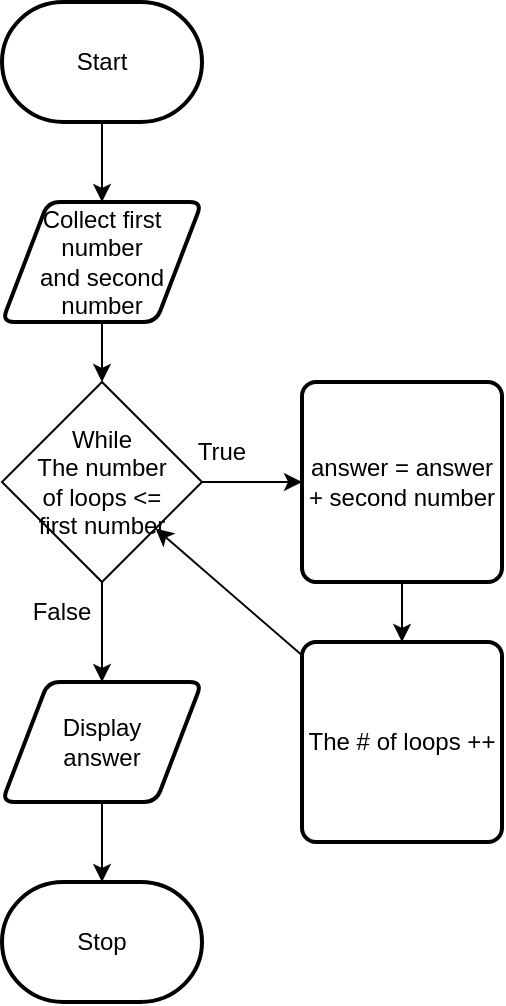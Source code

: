 <mxfile>
    <diagram id="HIP3nbAZw_EuaXWnEj3U" name="Page-1">
        <mxGraphModel dx="606" dy="562" grid="1" gridSize="10" guides="1" tooltips="1" connect="1" arrows="1" fold="1" page="1" pageScale="1" pageWidth="850" pageHeight="1100" math="0" shadow="0">
            <root>
                <mxCell id="0"/>
                <mxCell id="1" parent="0"/>
                <mxCell id="6" value="" style="edgeStyle=none;html=1;" parent="1" source="2" target="5" edge="1">
                    <mxGeometry relative="1" as="geometry">
                        <Array as="points">
                            <mxPoint x="280" y="410"/>
                        </Array>
                    </mxGeometry>
                </mxCell>
                <mxCell id="2" value="Start" style="strokeWidth=2;html=1;shape=mxgraph.flowchart.terminator;whiteSpace=wrap;" parent="1" vertex="1">
                    <mxGeometry x="230" y="310" width="100" height="60" as="geometry"/>
                </mxCell>
                <mxCell id="3" value="Stop" style="strokeWidth=2;html=1;shape=mxgraph.flowchart.terminator;whiteSpace=wrap;" parent="1" vertex="1">
                    <mxGeometry x="230" y="750" width="100" height="60" as="geometry"/>
                </mxCell>
                <mxCell id="8" value="" style="edgeStyle=none;html=1;" parent="1" source="5" target="7" edge="1">
                    <mxGeometry relative="1" as="geometry"/>
                </mxCell>
                <mxCell id="5" value="Collect first number&lt;br&gt;and second number" style="shape=parallelogram;html=1;strokeWidth=2;perimeter=parallelogramPerimeter;whiteSpace=wrap;rounded=1;arcSize=12;size=0.23;" parent="1" vertex="1">
                    <mxGeometry x="230" y="410" width="100" height="60" as="geometry"/>
                </mxCell>
                <mxCell id="10" style="edgeStyle=none;html=1;" parent="1" source="7" target="9" edge="1">
                    <mxGeometry relative="1" as="geometry">
                        <mxPoint x="350" y="550" as="targetPoint"/>
                    </mxGeometry>
                </mxCell>
                <mxCell id="21" style="edgeStyle=none;html=1;" parent="1" source="7" target="20" edge="1">
                    <mxGeometry relative="1" as="geometry"/>
                </mxCell>
                <mxCell id="7" value="While&lt;br&gt;The number&lt;br&gt;of loops &amp;lt;=&lt;br&gt;first number" style="rhombus;whiteSpace=wrap;html=1;" parent="1" vertex="1">
                    <mxGeometry x="230" y="500" width="100" height="100" as="geometry"/>
                </mxCell>
                <mxCell id="13" style="edgeStyle=elbowEdgeStyle;html=1;" parent="1" source="9" target="11" edge="1">
                    <mxGeometry relative="1" as="geometry"/>
                </mxCell>
                <mxCell id="9" value="answer = answer + second number" style="rounded=1;whiteSpace=wrap;html=1;absoluteArcSize=1;arcSize=14;strokeWidth=2;" parent="1" vertex="1">
                    <mxGeometry x="380" y="500" width="100" height="100" as="geometry"/>
                </mxCell>
                <mxCell id="15" style="edgeStyle=none;html=1;" parent="1" source="11" target="7" edge="1">
                    <mxGeometry relative="1" as="geometry"/>
                </mxCell>
                <mxCell id="11" value="The # of loops ++" style="rounded=1;whiteSpace=wrap;html=1;absoluteArcSize=1;arcSize=14;strokeWidth=2;" parent="1" vertex="1">
                    <mxGeometry x="380" y="630" width="100" height="100" as="geometry"/>
                </mxCell>
                <mxCell id="17" value="True" style="text;html=1;strokeColor=none;fillColor=none;align=center;verticalAlign=middle;whiteSpace=wrap;rounded=0;" parent="1" vertex="1">
                    <mxGeometry x="310" y="520" width="60" height="30" as="geometry"/>
                </mxCell>
                <mxCell id="19" value="False" style="text;html=1;strokeColor=none;fillColor=none;align=center;verticalAlign=middle;whiteSpace=wrap;rounded=0;" parent="1" vertex="1">
                    <mxGeometry x="230" y="600" width="60" height="30" as="geometry"/>
                </mxCell>
                <mxCell id="22" style="edgeStyle=none;html=1;" parent="1" source="20" target="3" edge="1">
                    <mxGeometry relative="1" as="geometry"/>
                </mxCell>
                <mxCell id="20" value="Display&lt;br&gt;answer" style="shape=parallelogram;html=1;strokeWidth=2;perimeter=parallelogramPerimeter;whiteSpace=wrap;rounded=1;arcSize=12;size=0.23;" parent="1" vertex="1">
                    <mxGeometry x="230" y="650" width="100" height="60" as="geometry"/>
                </mxCell>
            </root>
        </mxGraphModel>
    </diagram>
</mxfile>